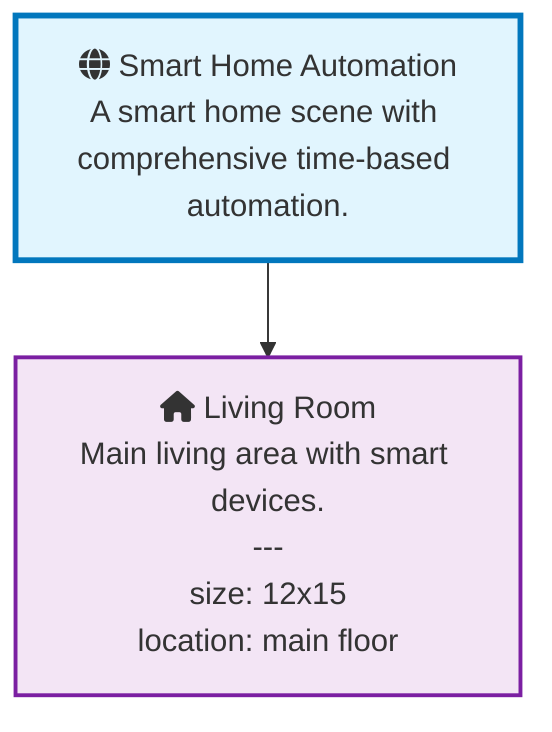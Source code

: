 flowchart TD
    domain[fa:fa-globe Smart Home Automation<br/>A smart home scene with comprehensive time-based automation.]
    livingRoom[fa:fa-home Living Room<br/>Main living area with smart devices.<br/>---<br/>size: 12x15<br/>location: main floor]

    %% Relationships
    domain --> livingRoom

    %% Styling
    classDef domain fill:#e1f5fe,stroke:#0277bd,stroke-width:3px
    classDef room fill:#f3e5f5,stroke:#7b1fa2,stroke-width:2px
    classDef light fill:#fff3e0,stroke:#f57c00,stroke-width:2px
    classDef thermostat fill:#fce4ec,stroke:#c2185b,stroke-width:2px

    class domain domain
    class livingRoom room